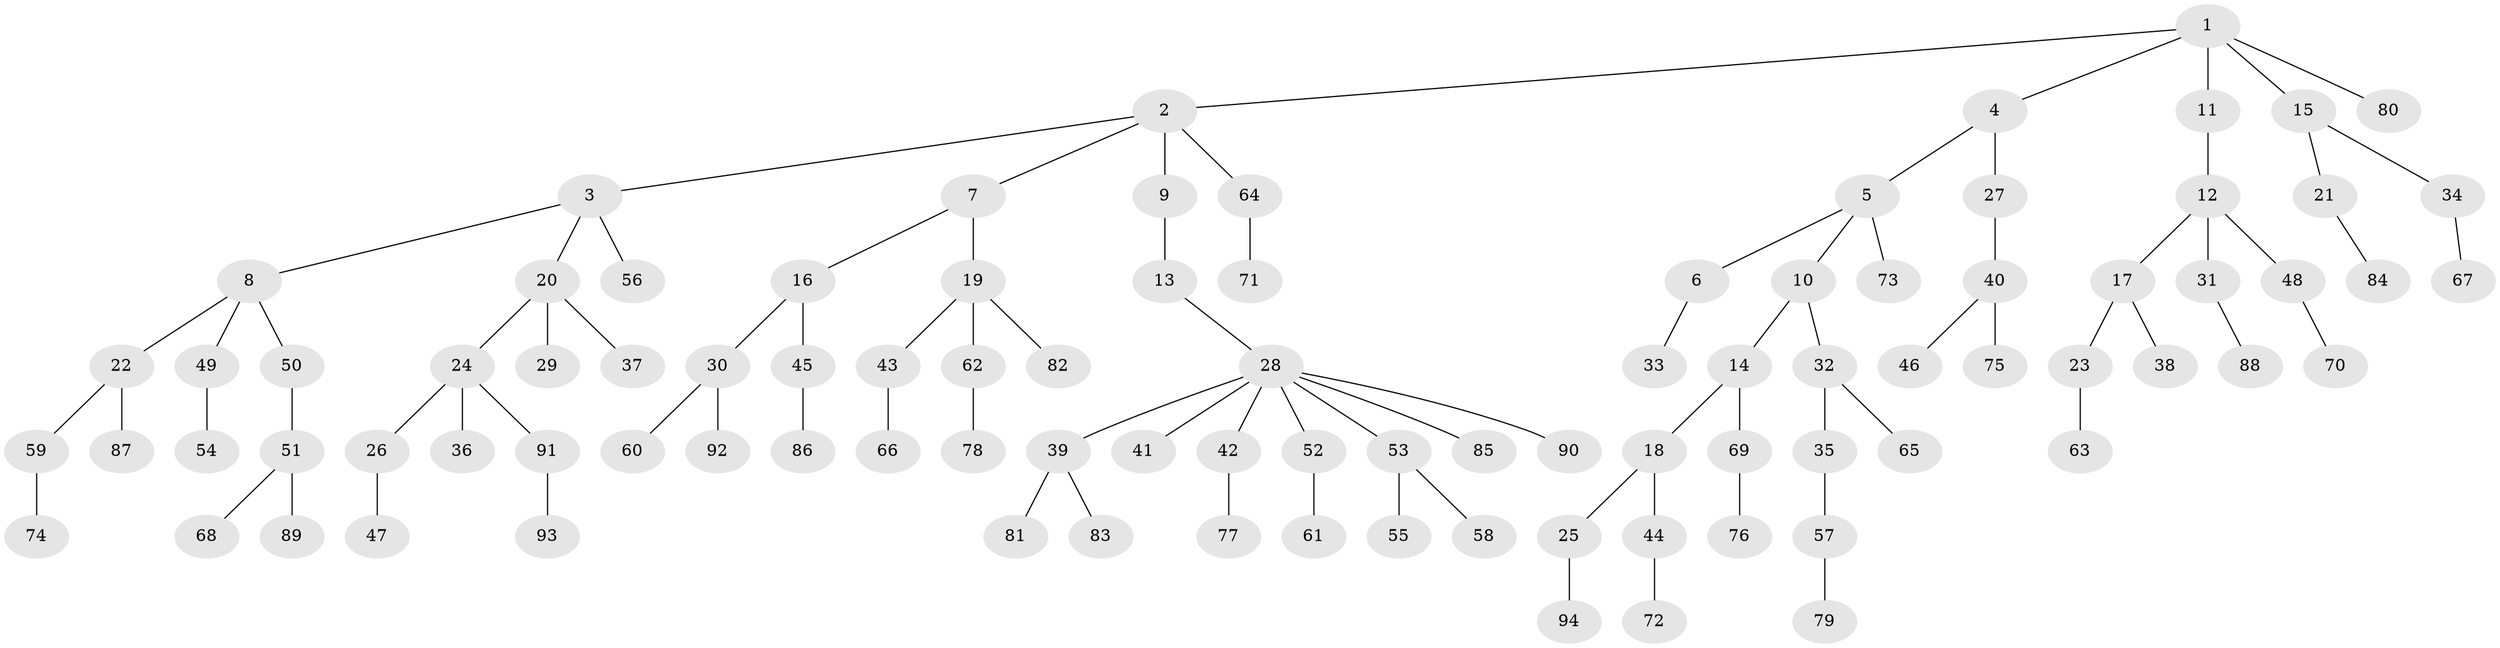 // coarse degree distribution, {4: 0.06451612903225806, 7: 0.016129032258064516, 3: 0.0967741935483871, 5: 0.03225806451612903, 2: 0.14516129032258066, 6: 0.016129032258064516, 1: 0.6129032258064516, 9: 0.016129032258064516}
// Generated by graph-tools (version 1.1) at 2025/52/02/27/25 19:52:13]
// undirected, 94 vertices, 93 edges
graph export_dot {
graph [start="1"]
  node [color=gray90,style=filled];
  1;
  2;
  3;
  4;
  5;
  6;
  7;
  8;
  9;
  10;
  11;
  12;
  13;
  14;
  15;
  16;
  17;
  18;
  19;
  20;
  21;
  22;
  23;
  24;
  25;
  26;
  27;
  28;
  29;
  30;
  31;
  32;
  33;
  34;
  35;
  36;
  37;
  38;
  39;
  40;
  41;
  42;
  43;
  44;
  45;
  46;
  47;
  48;
  49;
  50;
  51;
  52;
  53;
  54;
  55;
  56;
  57;
  58;
  59;
  60;
  61;
  62;
  63;
  64;
  65;
  66;
  67;
  68;
  69;
  70;
  71;
  72;
  73;
  74;
  75;
  76;
  77;
  78;
  79;
  80;
  81;
  82;
  83;
  84;
  85;
  86;
  87;
  88;
  89;
  90;
  91;
  92;
  93;
  94;
  1 -- 2;
  1 -- 4;
  1 -- 11;
  1 -- 15;
  1 -- 80;
  2 -- 3;
  2 -- 7;
  2 -- 9;
  2 -- 64;
  3 -- 8;
  3 -- 20;
  3 -- 56;
  4 -- 5;
  4 -- 27;
  5 -- 6;
  5 -- 10;
  5 -- 73;
  6 -- 33;
  7 -- 16;
  7 -- 19;
  8 -- 22;
  8 -- 49;
  8 -- 50;
  9 -- 13;
  10 -- 14;
  10 -- 32;
  11 -- 12;
  12 -- 17;
  12 -- 31;
  12 -- 48;
  13 -- 28;
  14 -- 18;
  14 -- 69;
  15 -- 21;
  15 -- 34;
  16 -- 30;
  16 -- 45;
  17 -- 23;
  17 -- 38;
  18 -- 25;
  18 -- 44;
  19 -- 43;
  19 -- 62;
  19 -- 82;
  20 -- 24;
  20 -- 29;
  20 -- 37;
  21 -- 84;
  22 -- 59;
  22 -- 87;
  23 -- 63;
  24 -- 26;
  24 -- 36;
  24 -- 91;
  25 -- 94;
  26 -- 47;
  27 -- 40;
  28 -- 39;
  28 -- 41;
  28 -- 42;
  28 -- 52;
  28 -- 53;
  28 -- 85;
  28 -- 90;
  30 -- 60;
  30 -- 92;
  31 -- 88;
  32 -- 35;
  32 -- 65;
  34 -- 67;
  35 -- 57;
  39 -- 81;
  39 -- 83;
  40 -- 46;
  40 -- 75;
  42 -- 77;
  43 -- 66;
  44 -- 72;
  45 -- 86;
  48 -- 70;
  49 -- 54;
  50 -- 51;
  51 -- 68;
  51 -- 89;
  52 -- 61;
  53 -- 55;
  53 -- 58;
  57 -- 79;
  59 -- 74;
  62 -- 78;
  64 -- 71;
  69 -- 76;
  91 -- 93;
}
